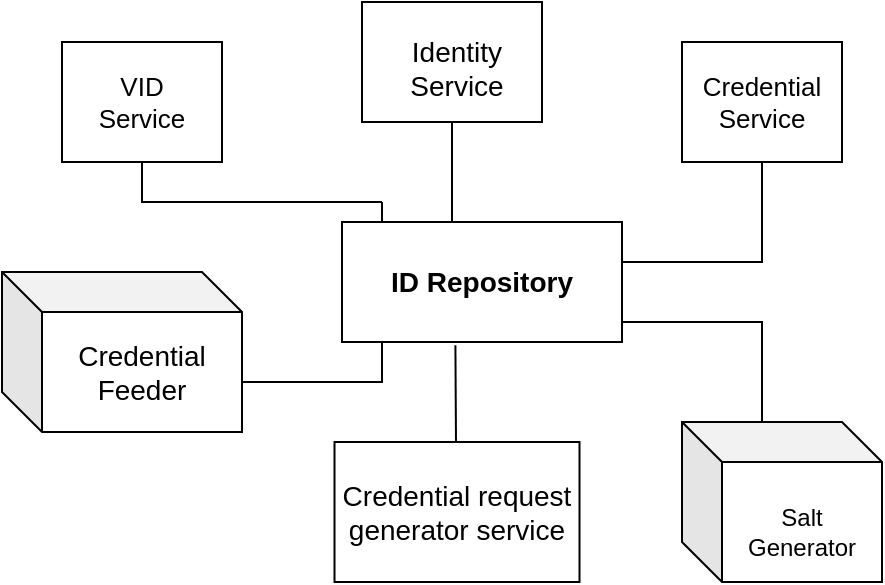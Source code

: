 <mxfile version="16.5.2" type="github">
  <diagram id="1Wc4bcZUBq520yZTnEvY" name="Page-1">
    <mxGraphModel dx="766" dy="450" grid="1" gridSize="10" guides="1" tooltips="1" connect="1" arrows="1" fold="1" page="1" pageScale="1" pageWidth="850" pageHeight="1100" math="0" shadow="0">
      <root>
        <mxCell id="0" />
        <mxCell id="1" parent="0" />
        <mxCell id="j-g2Afv0bqAXRoTFaU4J-1" value="" style="rounded=0;whiteSpace=wrap;html=1;" vertex="1" parent="1">
          <mxGeometry x="320" y="190" width="140" height="60" as="geometry" />
        </mxCell>
        <mxCell id="j-g2Afv0bqAXRoTFaU4J-2" value="&lt;b&gt;&lt;font style=&quot;font-size: 14px&quot;&gt;ID Repository&lt;/font&gt;&lt;/b&gt;" style="text;html=1;strokeColor=none;fillColor=none;align=center;verticalAlign=middle;whiteSpace=wrap;rounded=0;" vertex="1" parent="1">
          <mxGeometry x="330" y="200" width="120" height="40" as="geometry" />
        </mxCell>
        <mxCell id="j-g2Afv0bqAXRoTFaU4J-3" value="" style="shape=cube;whiteSpace=wrap;html=1;boundedLbl=1;backgroundOutline=1;darkOpacity=0.05;darkOpacity2=0.1;" vertex="1" parent="1">
          <mxGeometry x="490" y="290" width="100" height="80" as="geometry" />
        </mxCell>
        <mxCell id="j-g2Afv0bqAXRoTFaU4J-4" value="Salt Generator" style="text;html=1;strokeColor=none;fillColor=none;align=center;verticalAlign=middle;whiteSpace=wrap;rounded=0;" vertex="1" parent="1">
          <mxGeometry x="520" y="330" width="60" height="30" as="geometry" />
        </mxCell>
        <mxCell id="j-g2Afv0bqAXRoTFaU4J-5" value="" style="rounded=0;whiteSpace=wrap;html=1;" vertex="1" parent="1">
          <mxGeometry x="330" y="80" width="90" height="60" as="geometry" />
        </mxCell>
        <mxCell id="j-g2Afv0bqAXRoTFaU4J-7" value="&lt;font style=&quot;font-size: 14px&quot;&gt;Identity Service&lt;/font&gt;" style="text;html=1;strokeColor=none;fillColor=none;align=center;verticalAlign=middle;whiteSpace=wrap;rounded=0;" vertex="1" parent="1">
          <mxGeometry x="340" y="100" width="75" height="25" as="geometry" />
        </mxCell>
        <mxCell id="j-g2Afv0bqAXRoTFaU4J-14" style="edgeStyle=orthogonalEdgeStyle;rounded=0;orthogonalLoop=1;jettySize=auto;html=1;exitX=0;exitY=0.5;exitDx=0;exitDy=0;entryX=0;entryY=0.5;entryDx=0;entryDy=0;" edge="1" parent="1" source="j-g2Afv0bqAXRoTFaU4J-8" target="j-g2Afv0bqAXRoTFaU4J-12">
          <mxGeometry relative="1" as="geometry" />
        </mxCell>
        <mxCell id="j-g2Afv0bqAXRoTFaU4J-8" value="" style="rounded=0;whiteSpace=wrap;html=1;" vertex="1" parent="1">
          <mxGeometry x="180" y="100" width="80" height="60" as="geometry" />
        </mxCell>
        <mxCell id="j-g2Afv0bqAXRoTFaU4J-9" value="" style="rounded=0;whiteSpace=wrap;html=1;" vertex="1" parent="1">
          <mxGeometry x="490" y="100" width="80" height="60" as="geometry" />
        </mxCell>
        <mxCell id="j-g2Afv0bqAXRoTFaU4J-12" value="&lt;font style=&quot;font-size: 13px&quot;&gt;VID Service&lt;/font&gt;" style="text;html=1;strokeColor=none;fillColor=none;align=center;verticalAlign=middle;whiteSpace=wrap;rounded=0;" vertex="1" parent="1">
          <mxGeometry x="190" y="115" width="60" height="30" as="geometry" />
        </mxCell>
        <mxCell id="j-g2Afv0bqAXRoTFaU4J-13" value="&lt;font style=&quot;font-size: 13px&quot;&gt;Credential Service&lt;/font&gt;" style="text;html=1;strokeColor=none;fillColor=none;align=center;verticalAlign=middle;whiteSpace=wrap;rounded=0;" vertex="1" parent="1">
          <mxGeometry x="500" y="110" width="60" height="40" as="geometry" />
        </mxCell>
        <mxCell id="fHxiXUxJsZOqoH4QR18Y-11" value="" style="endArrow=none;html=1;rounded=0;fontSize=14;exitX=0.5;exitY=1;exitDx=0;exitDy=0;" edge="1" parent="1" source="j-g2Afv0bqAXRoTFaU4J-5">
          <mxGeometry width="50" height="50" relative="1" as="geometry">
            <mxPoint x="380" y="320" as="sourcePoint" />
            <mxPoint x="375" y="190" as="targetPoint" />
          </mxGeometry>
        </mxCell>
        <mxCell id="fHxiXUxJsZOqoH4QR18Y-12" value="Credential Feeder" style="shape=cube;whiteSpace=wrap;html=1;boundedLbl=1;backgroundOutline=1;darkOpacity=0.05;darkOpacity2=0.1;fontSize=14;" vertex="1" parent="1">
          <mxGeometry x="150" y="215" width="120" height="80" as="geometry" />
        </mxCell>
        <mxCell id="fHxiXUxJsZOqoH4QR18Y-13" value="Credential request generator service" style="rounded=0;whiteSpace=wrap;html=1;fontSize=14;" vertex="1" parent="1">
          <mxGeometry x="316.25" y="300" width="122.5" height="70" as="geometry" />
        </mxCell>
        <mxCell id="fHxiXUxJsZOqoH4QR18Y-15" value="" style="endArrow=none;html=1;rounded=0;fontSize=14;entryX=0.5;entryY=1;entryDx=0;entryDy=0;" edge="1" parent="1" target="j-g2Afv0bqAXRoTFaU4J-9">
          <mxGeometry width="50" height="50" relative="1" as="geometry">
            <mxPoint x="460" y="210" as="sourcePoint" />
            <mxPoint x="420" y="240" as="targetPoint" />
            <Array as="points">
              <mxPoint x="530" y="210" />
            </Array>
          </mxGeometry>
        </mxCell>
        <mxCell id="fHxiXUxJsZOqoH4QR18Y-16" value="" style="endArrow=none;html=1;rounded=0;fontSize=14;" edge="1" parent="1">
          <mxGeometry width="50" height="50" relative="1" as="geometry">
            <mxPoint x="530" y="290" as="sourcePoint" />
            <mxPoint x="460" y="240" as="targetPoint" />
            <Array as="points">
              <mxPoint x="530" y="240" />
            </Array>
          </mxGeometry>
        </mxCell>
        <mxCell id="fHxiXUxJsZOqoH4QR18Y-17" value="" style="endArrow=none;html=1;rounded=0;fontSize=13;entryX=0.405;entryY=1.028;entryDx=0;entryDy=0;entryPerimeter=0;" edge="1" parent="1" target="j-g2Afv0bqAXRoTFaU4J-1">
          <mxGeometry width="50" height="50" relative="1" as="geometry">
            <mxPoint x="377" y="300" as="sourcePoint" />
            <mxPoint x="420" y="240" as="targetPoint" />
          </mxGeometry>
        </mxCell>
        <mxCell id="fHxiXUxJsZOqoH4QR18Y-18" value="" style="endArrow=none;html=1;rounded=0;fontSize=13;entryX=0.5;entryY=1;entryDx=0;entryDy=0;" edge="1" parent="1" target="j-g2Afv0bqAXRoTFaU4J-8">
          <mxGeometry width="50" height="50" relative="1" as="geometry">
            <mxPoint x="340" y="180" as="sourcePoint" />
            <mxPoint x="420" y="230" as="targetPoint" />
            <Array as="points">
              <mxPoint x="220" y="180" />
            </Array>
          </mxGeometry>
        </mxCell>
        <mxCell id="fHxiXUxJsZOqoH4QR18Y-19" value="" style="endArrow=none;html=1;rounded=0;fontSize=13;" edge="1" parent="1">
          <mxGeometry width="50" height="50" relative="1" as="geometry">
            <mxPoint x="340" y="190" as="sourcePoint" />
            <mxPoint x="340" y="180" as="targetPoint" />
          </mxGeometry>
        </mxCell>
        <mxCell id="fHxiXUxJsZOqoH4QR18Y-21" value="" style="endArrow=none;html=1;rounded=0;fontSize=13;entryX=0;entryY=0;entryDx=120;entryDy=20;entryPerimeter=0;" edge="1" parent="1" target="fHxiXUxJsZOqoH4QR18Y-12">
          <mxGeometry width="50" height="50" relative="1" as="geometry">
            <mxPoint x="340" y="250" as="sourcePoint" />
            <mxPoint x="420" y="230" as="targetPoint" />
            <Array as="points">
              <mxPoint x="340" y="270" />
              <mxPoint x="270" y="270" />
            </Array>
          </mxGeometry>
        </mxCell>
      </root>
    </mxGraphModel>
  </diagram>
</mxfile>
